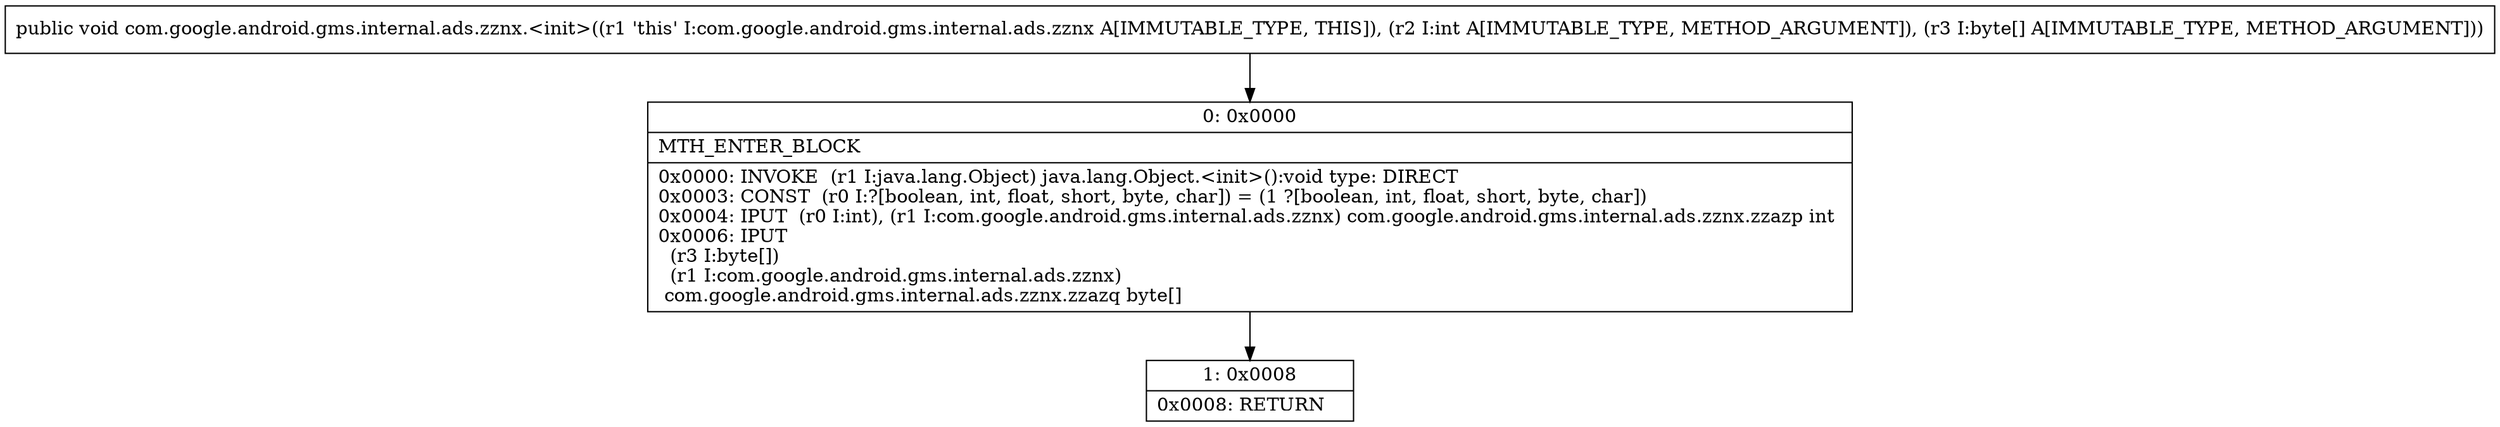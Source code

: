 digraph "CFG forcom.google.android.gms.internal.ads.zznx.\<init\>(I[B)V" {
Node_0 [shape=record,label="{0\:\ 0x0000|MTH_ENTER_BLOCK\l|0x0000: INVOKE  (r1 I:java.lang.Object) java.lang.Object.\<init\>():void type: DIRECT \l0x0003: CONST  (r0 I:?[boolean, int, float, short, byte, char]) = (1 ?[boolean, int, float, short, byte, char]) \l0x0004: IPUT  (r0 I:int), (r1 I:com.google.android.gms.internal.ads.zznx) com.google.android.gms.internal.ads.zznx.zzazp int \l0x0006: IPUT  \l  (r3 I:byte[])\l  (r1 I:com.google.android.gms.internal.ads.zznx)\l com.google.android.gms.internal.ads.zznx.zzazq byte[] \l}"];
Node_1 [shape=record,label="{1\:\ 0x0008|0x0008: RETURN   \l}"];
MethodNode[shape=record,label="{public void com.google.android.gms.internal.ads.zznx.\<init\>((r1 'this' I:com.google.android.gms.internal.ads.zznx A[IMMUTABLE_TYPE, THIS]), (r2 I:int A[IMMUTABLE_TYPE, METHOD_ARGUMENT]), (r3 I:byte[] A[IMMUTABLE_TYPE, METHOD_ARGUMENT])) }"];
MethodNode -> Node_0;
Node_0 -> Node_1;
}

